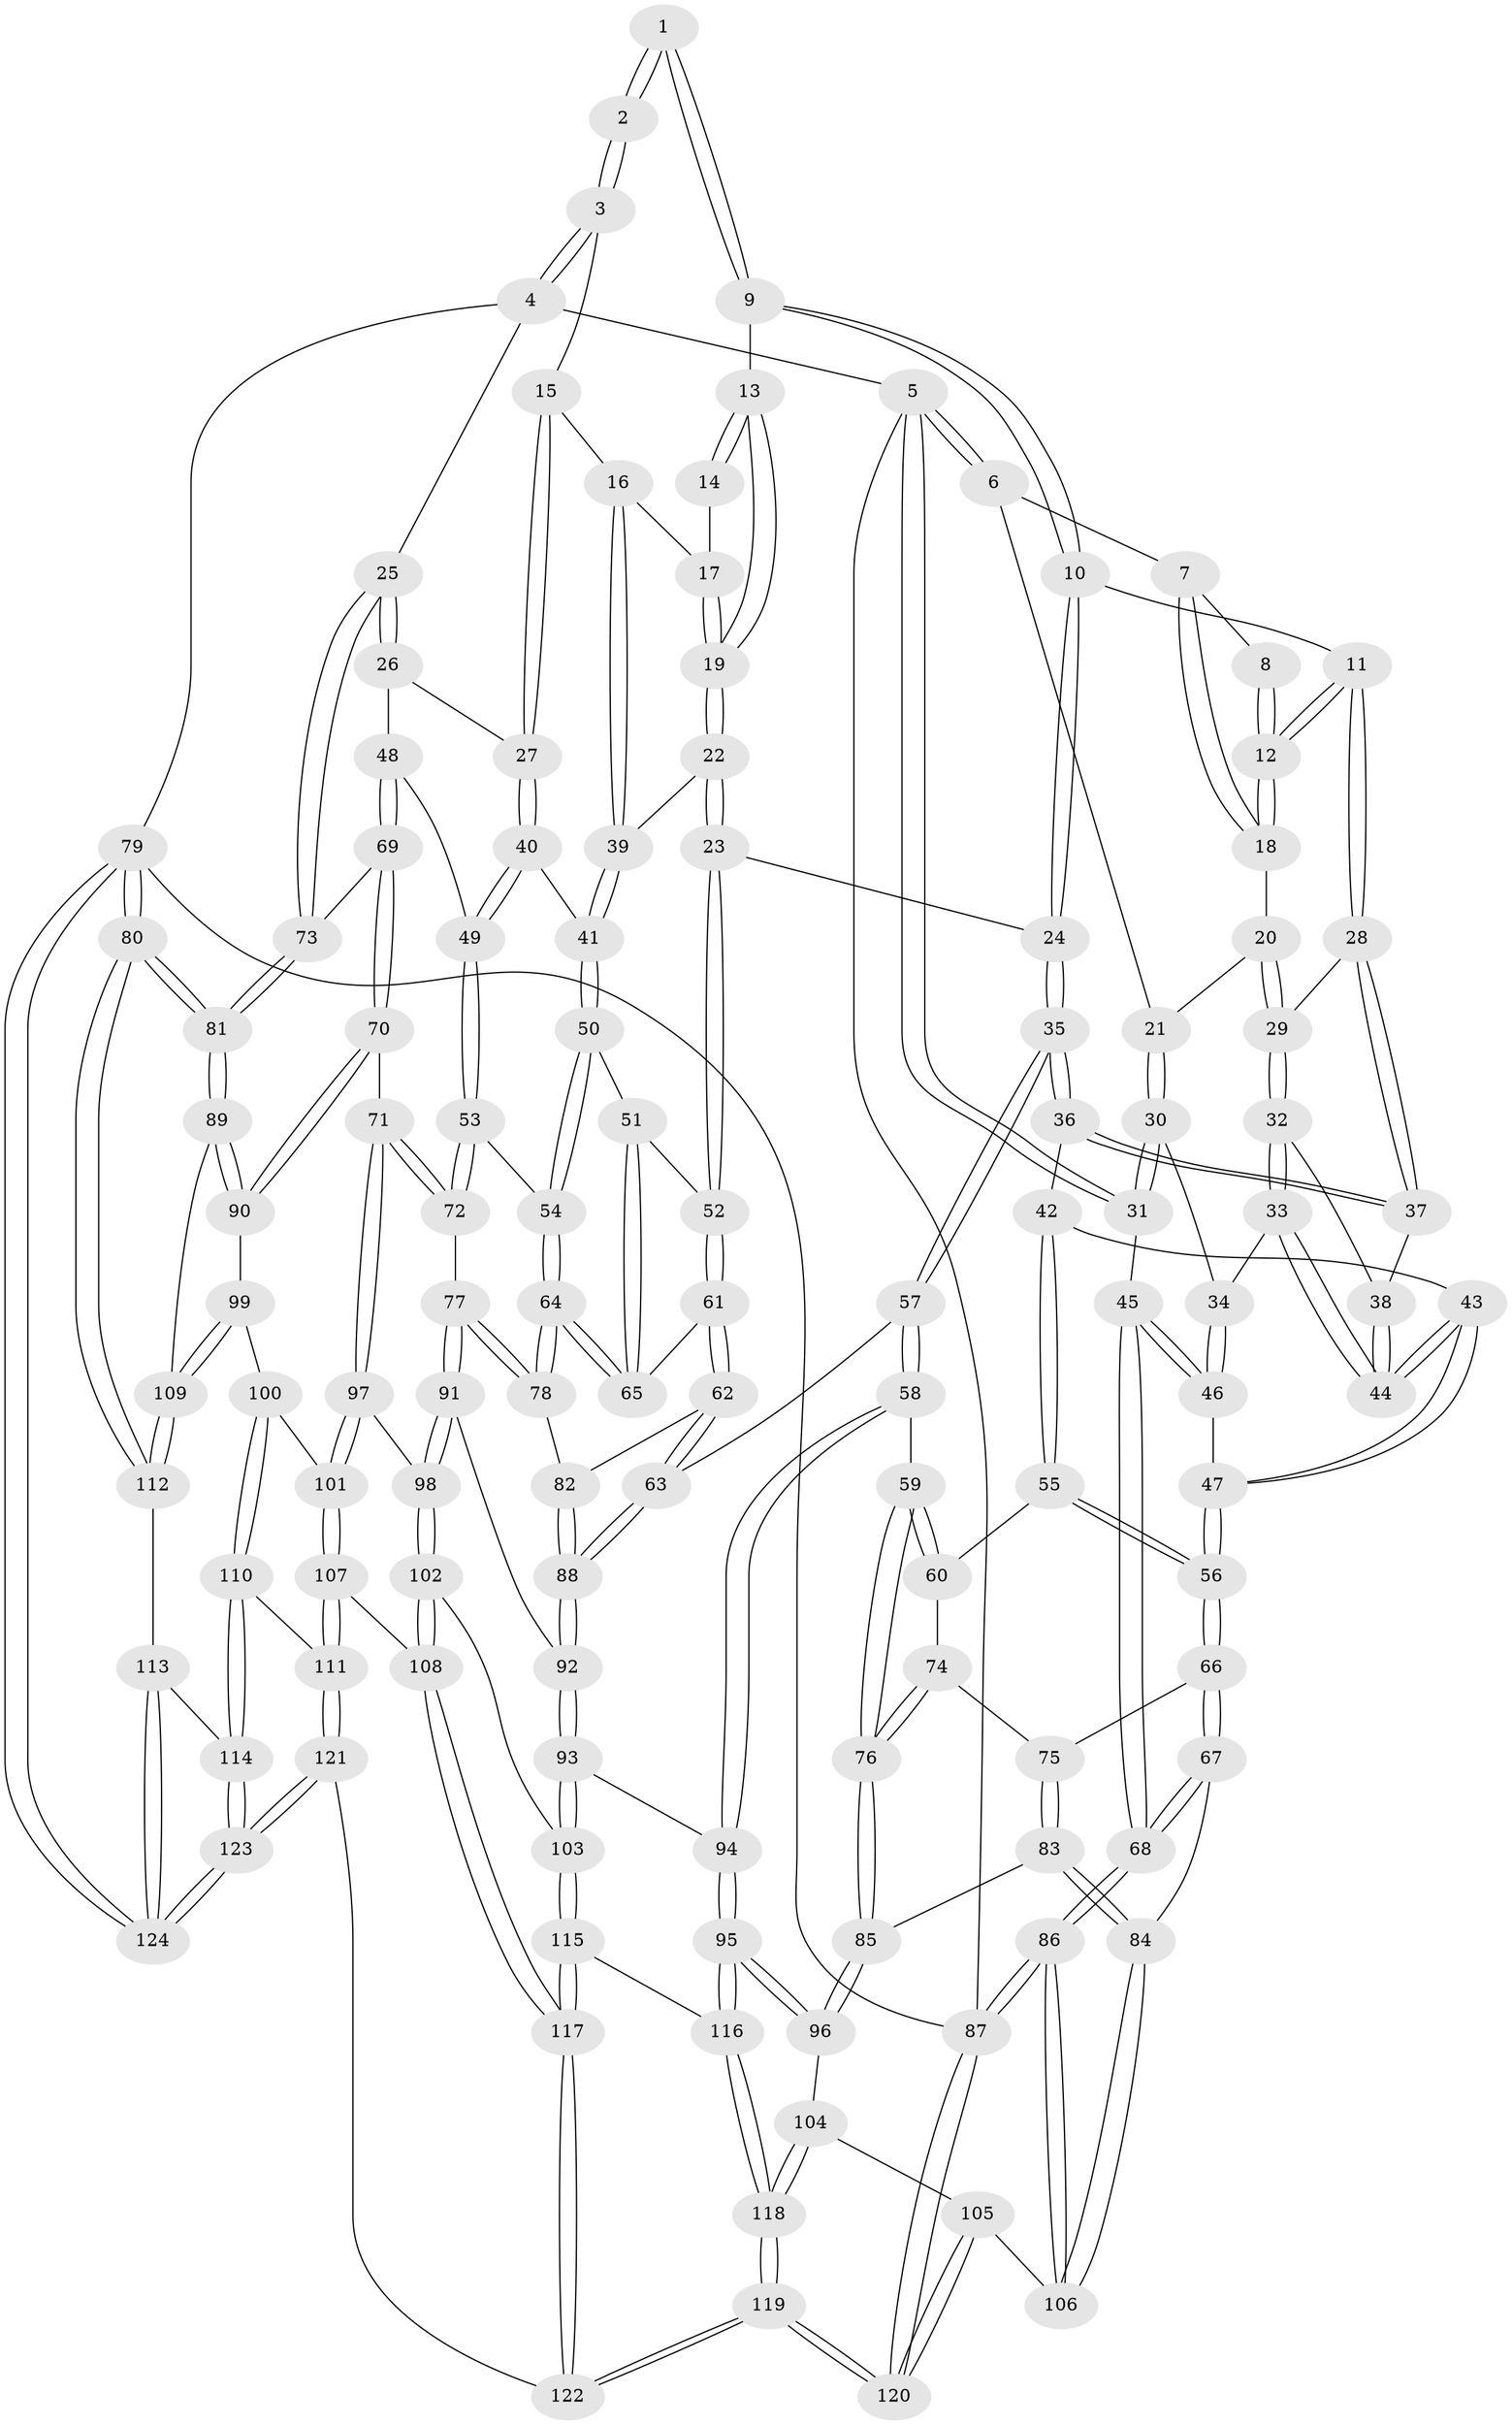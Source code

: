 // coarse degree distribution, {7: 0.10810810810810811, 4: 0.35135135135135137, 2: 0.02702702702702703, 3: 0.24324324324324326, 5: 0.13513513513513514, 10: 0.02702702702702703, 6: 0.08108108108108109, 8: 0.02702702702702703}
// Generated by graph-tools (version 1.1) at 2025/21/03/04/25 18:21:34]
// undirected, 124 vertices, 307 edges
graph export_dot {
graph [start="1"]
  node [color=gray90,style=filled];
  1 [pos="+0.3427445383432844+0"];
  2 [pos="+0.765287165640484+0"];
  3 [pos="+0.9702161419407229+0"];
  4 [pos="+1+0"];
  5 [pos="+0+0"];
  6 [pos="+0+0"];
  7 [pos="+0+0"];
  8 [pos="+0.15281707883641546+0"];
  9 [pos="+0.38578677577822446+0.03444274249381003"];
  10 [pos="+0.2825012721047314+0.1522638564161167"];
  11 [pos="+0.23806879138804787+0.15565852607577296"];
  12 [pos="+0.23769834463459796+0.15549317203019417"];
  13 [pos="+0.42673187984295086+0.07594284244203696"];
  14 [pos="+0.5856229443600193+0.03476136274620778"];
  15 [pos="+0.7732054380870806+0.045096827975650074"];
  16 [pos="+0.6624164131422408+0.18753556574352956"];
  17 [pos="+0.5799397108873887+0.07996114800008565"];
  18 [pos="+0.18247593085199865+0.1579682597663222"];
  19 [pos="+0.482131639523913+0.18859140245171135"];
  20 [pos="+0.16873640964970363+0.16376098691566512"];
  21 [pos="+0.11084453834988205+0.17230552193941623"];
  22 [pos="+0.49317447517666346+0.26470230625996255"];
  23 [pos="+0.4598606695136121+0.2881038147944364"];
  24 [pos="+0.4149436360573729+0.3124678629994753"];
  25 [pos="+1+0.13816043756456872"];
  26 [pos="+0.7894915491112685+0.29312600789831333"];
  27 [pos="+0.7882167360383247+0.2929424343354344"];
  28 [pos="+0.23137069154368214+0.23923844200723976"];
  29 [pos="+0.17061474972603025+0.25038320045770257"];
  30 [pos="+0.08773434493501431+0.19654226572576128"];
  31 [pos="+0+0.06805092386160339"];
  32 [pos="+0.1551758672635201+0.2733925869774282"];
  33 [pos="+0.14530319950175494+0.2806312195123748"];
  34 [pos="+0.0864197404593637+0.27564098885389277"];
  35 [pos="+0.40844628267056116+0.3205941047155927"];
  36 [pos="+0.29468343218273757+0.33715576741193964"];
  37 [pos="+0.23557933367797435+0.25546837617310536"];
  38 [pos="+0.20029593108315014+0.27465897423176167"];
  39 [pos="+0.6271684965715574+0.2806169524351379"];
  40 [pos="+0.6949143641301518+0.3007753486569258"];
  41 [pos="+0.644030504789873+0.29699953612692803"];
  42 [pos="+0.23693494090657777+0.37444617415952675"];
  43 [pos="+0.2143420483001391+0.3685507784946902"];
  44 [pos="+0.20034151794257452+0.346406031929537"];
  45 [pos="+0+0.3141473277701545"];
  46 [pos="+0.03353155490339589+0.3422517868478335"];
  47 [pos="+0.08223816052030536+0.399646652914145"];
  48 [pos="+0.8388214452243891+0.426866094623041"];
  49 [pos="+0.7817277734993563+0.43468273724188994"];
  50 [pos="+0.6454468909062694+0.369056169965694"];
  51 [pos="+0.6084107603277278+0.41945597401176005"];
  52 [pos="+0.559200648267183+0.47419094190254685"];
  53 [pos="+0.7103575687411252+0.4823481135122558"];
  54 [pos="+0.7077988127832979+0.481379598882567"];
  55 [pos="+0.23672841676562137+0.42523188270328977"];
  56 [pos="+0.08982523504054003+0.4931657901224483"];
  57 [pos="+0.41175305200954837+0.524014088028256"];
  58 [pos="+0.39736321528761515+0.5375216882707425"];
  59 [pos="+0.37558905430587386+0.5371789878042365"];
  60 [pos="+0.2540289380699244+0.4867192277449583"];
  61 [pos="+0.5462765071161801+0.5027157722355279"];
  62 [pos="+0.5312835214568379+0.5128427482217391"];
  63 [pos="+0.4488969662777548+0.5284269243970211"];
  64 [pos="+0.645125798120099+0.5270171950525738"];
  65 [pos="+0.6365648257800526+0.5238725718639058"];
  66 [pos="+0.0885188954646336+0.5049761366742382"];
  67 [pos="+0.06371770413269821+0.5230825937017943"];
  68 [pos="+0+0.5397781536183507"];
  69 [pos="+0.9072229360753303+0.4700488616008461"];
  70 [pos="+0.8527979110712824+0.5827043588103694"];
  71 [pos="+0.8003102922865971+0.5791019134972804"];
  72 [pos="+0.7816782457778786+0.5711503426930784"];
  73 [pos="+1+0.3248773878676939"];
  74 [pos="+0.241212133008978+0.4966492495282752"];
  75 [pos="+0.1389927307100761+0.5312204348110583"];
  76 [pos="+0.2231682832894865+0.6292127836823338"];
  77 [pos="+0.6589317846716268+0.6150819502075887"];
  78 [pos="+0.644163081493783+0.5931388655601084"];
  79 [pos="+1+1"];
  80 [pos="+1+1"];
  81 [pos="+1+0.700408285740402"];
  82 [pos="+0.5825793087008309+0.587476772092532"];
  83 [pos="+0.190475571030417+0.627575701663835"];
  84 [pos="+0.06159771867847822+0.6717467457572416"];
  85 [pos="+0.21385957638329825+0.6389437668374905"];
  86 [pos="+0+0.8617930269003282"];
  87 [pos="+0+1"];
  88 [pos="+0.5460836293821573+0.647095111317345"];
  89 [pos="+0.964024034752052+0.7069302961638629"];
  90 [pos="+0.8645001521813759+0.6041226045289549"];
  91 [pos="+0.655211287306585+0.6396283677519414"];
  92 [pos="+0.5467939967285078+0.6516523465066688"];
  93 [pos="+0.5286463316717085+0.7098068319913079"];
  94 [pos="+0.39620413706601226+0.6839490901545436"];
  95 [pos="+0.33071941268589317+0.769787468026156"];
  96 [pos="+0.25360524544727686+0.7488446560225185"];
  97 [pos="+0.716720330897395+0.7038034082390676"];
  98 [pos="+0.6671714003491149+0.686665289350403"];
  99 [pos="+0.7742569920592959+0.7315201337986854"];
  100 [pos="+0.7413902993884885+0.7277463199668526"];
  101 [pos="+0.7302913930748635+0.7205160553446595"];
  102 [pos="+0.6132540844174372+0.7376221755853604"];
  103 [pos="+0.533210559868567+0.7162939564093825"];
  104 [pos="+0.21100972384995412+0.7708110691929331"];
  105 [pos="+0.14886450339365953+0.781854525688685"];
  106 [pos="+0.013132410197305652+0.7452904001172282"];
  107 [pos="+0.6487240003557225+0.8246158878234181"];
  108 [pos="+0.6386438639262657+0.8210646073534669"];
  109 [pos="+0.8711877579669017+0.8174480928267107"];
  110 [pos="+0.7285384291488701+0.8474952167538304"];
  111 [pos="+0.6653753776688466+0.8357573090077075"];
  112 [pos="+0.865493498955971+0.8379293323093835"];
  113 [pos="+0.8578722969160626+0.8498193301414719"];
  114 [pos="+0.7592280004485267+0.8669995180999099"];
  115 [pos="+0.4883632958761362+0.8928059733285041"];
  116 [pos="+0.3596376989613836+0.8323253603256137"];
  117 [pos="+0.49547194338499473+0.9008147240102226"];
  118 [pos="+0.19707279793423427+1"];
  119 [pos="+0.11825997504869301+1"];
  120 [pos="+0.08550573669607338+1"];
  121 [pos="+0.6210639295987108+1"];
  122 [pos="+0.561712712409395+1"];
  123 [pos="+0.6363233395025953+1"];
  124 [pos="+0.9771126333810121+1"];
  1 -- 2;
  1 -- 2;
  1 -- 9;
  1 -- 9;
  2 -- 3;
  2 -- 3;
  3 -- 4;
  3 -- 4;
  3 -- 15;
  4 -- 5;
  4 -- 25;
  4 -- 79;
  5 -- 6;
  5 -- 6;
  5 -- 31;
  5 -- 31;
  5 -- 87;
  6 -- 7;
  6 -- 21;
  7 -- 8;
  7 -- 18;
  7 -- 18;
  8 -- 12;
  8 -- 12;
  9 -- 10;
  9 -- 10;
  9 -- 13;
  10 -- 11;
  10 -- 24;
  10 -- 24;
  11 -- 12;
  11 -- 12;
  11 -- 28;
  11 -- 28;
  12 -- 18;
  12 -- 18;
  13 -- 14;
  13 -- 14;
  13 -- 19;
  13 -- 19;
  14 -- 17;
  15 -- 16;
  15 -- 27;
  15 -- 27;
  16 -- 17;
  16 -- 39;
  16 -- 39;
  17 -- 19;
  17 -- 19;
  18 -- 20;
  19 -- 22;
  19 -- 22;
  20 -- 21;
  20 -- 29;
  20 -- 29;
  21 -- 30;
  21 -- 30;
  22 -- 23;
  22 -- 23;
  22 -- 39;
  23 -- 24;
  23 -- 52;
  23 -- 52;
  24 -- 35;
  24 -- 35;
  25 -- 26;
  25 -- 26;
  25 -- 73;
  25 -- 73;
  26 -- 27;
  26 -- 48;
  27 -- 40;
  27 -- 40;
  28 -- 29;
  28 -- 37;
  28 -- 37;
  29 -- 32;
  29 -- 32;
  30 -- 31;
  30 -- 31;
  30 -- 34;
  31 -- 45;
  32 -- 33;
  32 -- 33;
  32 -- 38;
  33 -- 34;
  33 -- 44;
  33 -- 44;
  34 -- 46;
  34 -- 46;
  35 -- 36;
  35 -- 36;
  35 -- 57;
  35 -- 57;
  36 -- 37;
  36 -- 37;
  36 -- 42;
  37 -- 38;
  38 -- 44;
  38 -- 44;
  39 -- 41;
  39 -- 41;
  40 -- 41;
  40 -- 49;
  40 -- 49;
  41 -- 50;
  41 -- 50;
  42 -- 43;
  42 -- 55;
  42 -- 55;
  43 -- 44;
  43 -- 44;
  43 -- 47;
  43 -- 47;
  45 -- 46;
  45 -- 46;
  45 -- 68;
  45 -- 68;
  46 -- 47;
  47 -- 56;
  47 -- 56;
  48 -- 49;
  48 -- 69;
  48 -- 69;
  49 -- 53;
  49 -- 53;
  50 -- 51;
  50 -- 54;
  50 -- 54;
  51 -- 52;
  51 -- 65;
  51 -- 65;
  52 -- 61;
  52 -- 61;
  53 -- 54;
  53 -- 72;
  53 -- 72;
  54 -- 64;
  54 -- 64;
  55 -- 56;
  55 -- 56;
  55 -- 60;
  56 -- 66;
  56 -- 66;
  57 -- 58;
  57 -- 58;
  57 -- 63;
  58 -- 59;
  58 -- 94;
  58 -- 94;
  59 -- 60;
  59 -- 60;
  59 -- 76;
  59 -- 76;
  60 -- 74;
  61 -- 62;
  61 -- 62;
  61 -- 65;
  62 -- 63;
  62 -- 63;
  62 -- 82;
  63 -- 88;
  63 -- 88;
  64 -- 65;
  64 -- 65;
  64 -- 78;
  64 -- 78;
  66 -- 67;
  66 -- 67;
  66 -- 75;
  67 -- 68;
  67 -- 68;
  67 -- 84;
  68 -- 86;
  68 -- 86;
  69 -- 70;
  69 -- 70;
  69 -- 73;
  70 -- 71;
  70 -- 90;
  70 -- 90;
  71 -- 72;
  71 -- 72;
  71 -- 97;
  71 -- 97;
  72 -- 77;
  73 -- 81;
  73 -- 81;
  74 -- 75;
  74 -- 76;
  74 -- 76;
  75 -- 83;
  75 -- 83;
  76 -- 85;
  76 -- 85;
  77 -- 78;
  77 -- 78;
  77 -- 91;
  77 -- 91;
  78 -- 82;
  79 -- 80;
  79 -- 80;
  79 -- 124;
  79 -- 124;
  79 -- 87;
  80 -- 81;
  80 -- 81;
  80 -- 112;
  80 -- 112;
  81 -- 89;
  81 -- 89;
  82 -- 88;
  82 -- 88;
  83 -- 84;
  83 -- 84;
  83 -- 85;
  84 -- 106;
  84 -- 106;
  85 -- 96;
  85 -- 96;
  86 -- 87;
  86 -- 87;
  86 -- 106;
  86 -- 106;
  87 -- 120;
  87 -- 120;
  88 -- 92;
  88 -- 92;
  89 -- 90;
  89 -- 90;
  89 -- 109;
  90 -- 99;
  91 -- 92;
  91 -- 98;
  91 -- 98;
  92 -- 93;
  92 -- 93;
  93 -- 94;
  93 -- 103;
  93 -- 103;
  94 -- 95;
  94 -- 95;
  95 -- 96;
  95 -- 96;
  95 -- 116;
  95 -- 116;
  96 -- 104;
  97 -- 98;
  97 -- 101;
  97 -- 101;
  98 -- 102;
  98 -- 102;
  99 -- 100;
  99 -- 109;
  99 -- 109;
  100 -- 101;
  100 -- 110;
  100 -- 110;
  101 -- 107;
  101 -- 107;
  102 -- 103;
  102 -- 108;
  102 -- 108;
  103 -- 115;
  103 -- 115;
  104 -- 105;
  104 -- 118;
  104 -- 118;
  105 -- 106;
  105 -- 120;
  105 -- 120;
  107 -- 108;
  107 -- 111;
  107 -- 111;
  108 -- 117;
  108 -- 117;
  109 -- 112;
  109 -- 112;
  110 -- 111;
  110 -- 114;
  110 -- 114;
  111 -- 121;
  111 -- 121;
  112 -- 113;
  113 -- 114;
  113 -- 124;
  113 -- 124;
  114 -- 123;
  114 -- 123;
  115 -- 116;
  115 -- 117;
  115 -- 117;
  116 -- 118;
  116 -- 118;
  117 -- 122;
  117 -- 122;
  118 -- 119;
  118 -- 119;
  119 -- 120;
  119 -- 120;
  119 -- 122;
  119 -- 122;
  121 -- 122;
  121 -- 123;
  121 -- 123;
  123 -- 124;
  123 -- 124;
}
